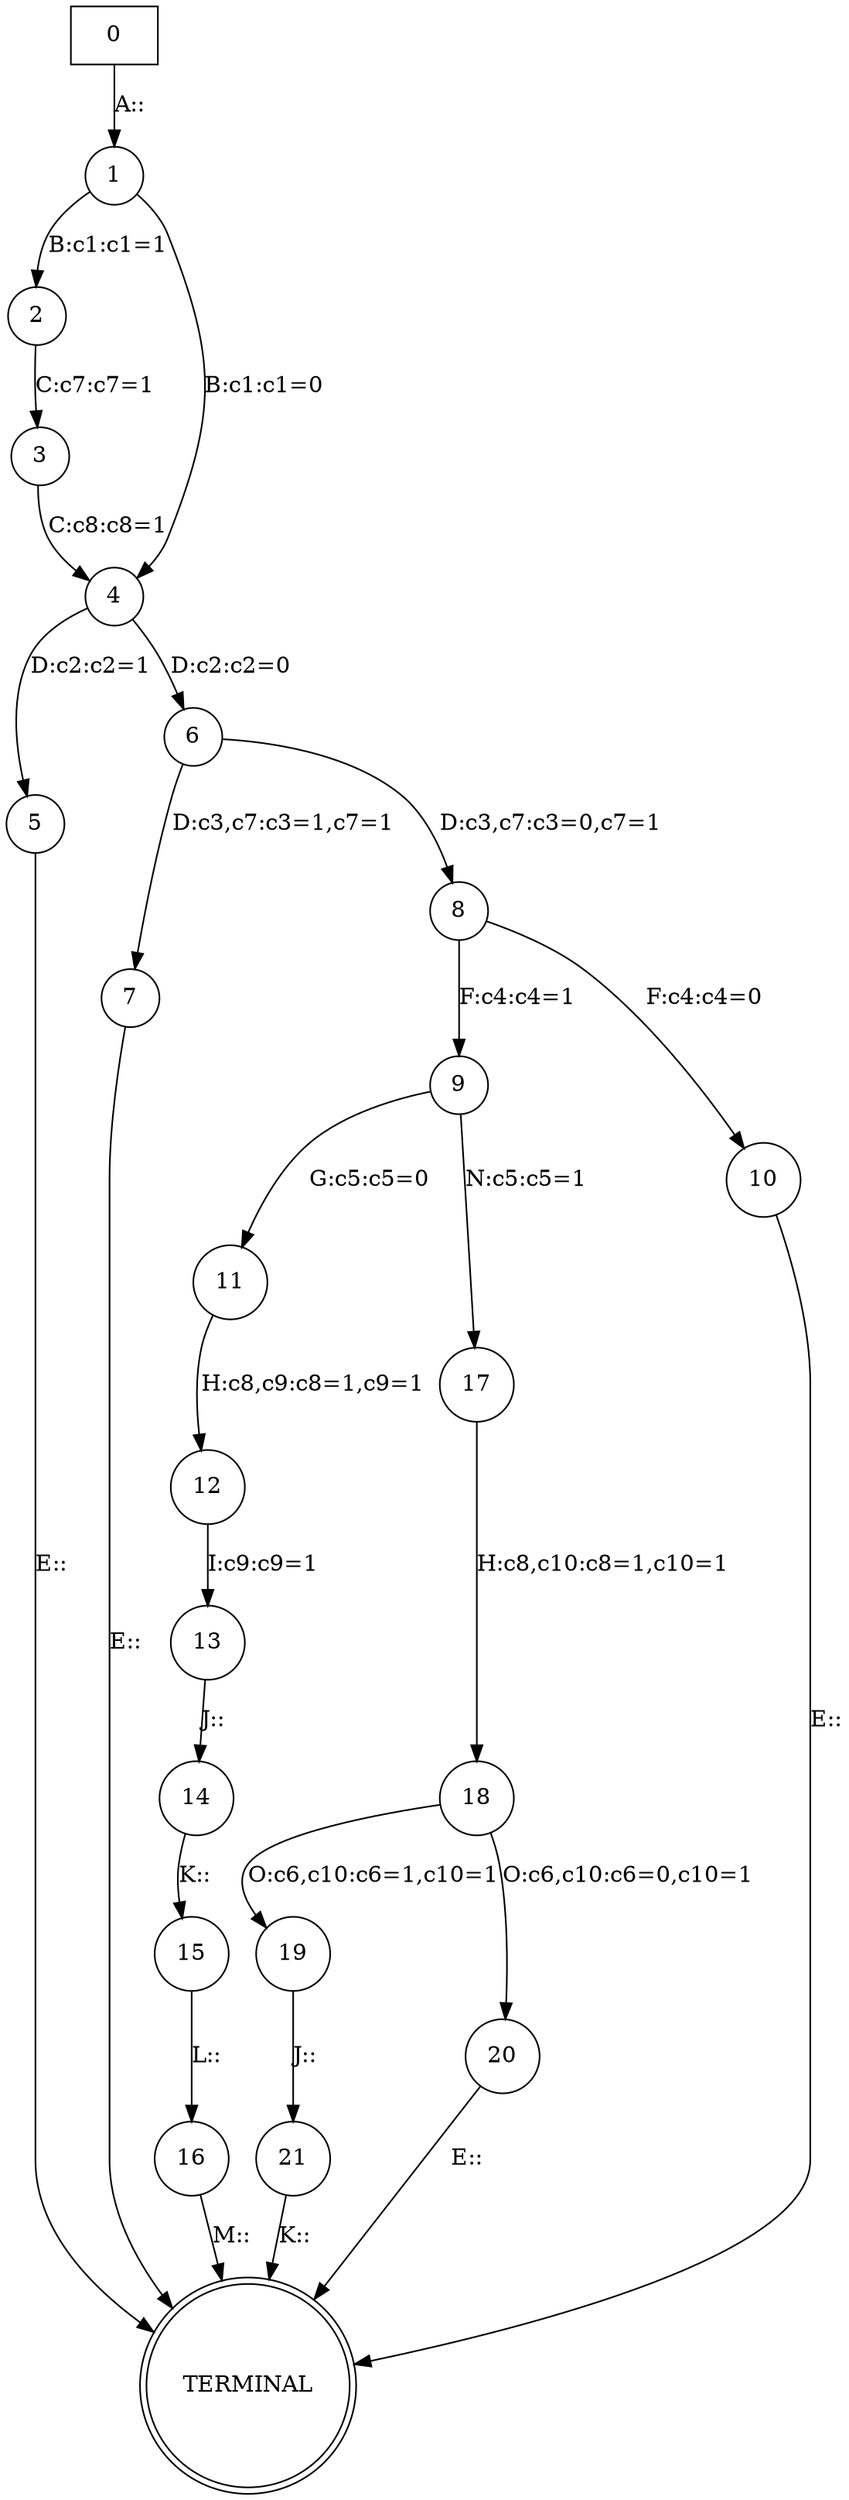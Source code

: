 strict digraph  {
0 [label=0, shape=box];
1 [label=1, shape=circle];
2 [label=2, shape=circle];
3 [label=3, shape=circle];
4 [label=4, shape=circle];
5 [label=5, shape=circle];
6 [label=6, shape=circle];
7 [label=7, shape=circle];
8 [label=8, shape=circle];
9 [label=9, shape=circle];
10 [label=10, shape=circle];
11 [label=11, shape=circle];
12 [label=12, shape=circle];
13 [label=13, shape=circle];
14 [label=14, shape=circle];
15 [label=15, shape=circle];
16 [label=16, shape=circle];
17 [label=17, shape=circle];
18 [label=18, shape=circle];
19 [label=19, shape=circle];
20 [label=20, shape=circle];
21 [label=21, shape=circle];
TERMINAL [label=TERMINAL, shape=doublecircle];
0 -> 1  [label="A::", transition_probability="1"];
1 -> 2  [label="B:c1:c1=1", transition_probability="1/2"];
1 -> 4  [label="B:c1:c1=0", transition_probability="1/2"];
2 -> 3  [label="C:c7:c7=1", transition_probability="1"];
3 -> 4  [label="C:c8:c8=1", transition_probability="1"];
4 -> 5  [label="D:c2:c2=1", transition_probability="1/2"];
4 -> 6  [label="D:c2:c2=0", transition_probability="1/2"];
5 -> TERMINAL  [label="E::", transition_probability="1"];
6 -> 7  [label="D:c3,c7:c3=1,c7=1", transition_probability="1/2"];
6 -> 8  [label="D:c3,c7:c3=0,c7=1", transition_probability="1/2"];
7 -> TERMINAL  [label="E::", transition_probability="1"];
8 -> 9  [label="F:c4:c4=1", transition_probability="1/2"];
8 -> 10  [label="F:c4:c4=0", transition_probability="1/2"];
9 -> 11  [label="G:c5:c5=0", transition_probability="1/2"];
9 -> 17  [label="N:c5:c5=1", transition_probability="1/2"];
10 -> TERMINAL  [label="E::", transition_probability="1"];
11 -> 12  [label="H:c8,c9:c8=1,c9=1", transition_probability="1"];
12 -> 13  [label="I:c9:c9=1", transition_probability="1"];
13 -> 14  [label="J::", transition_probability="1"];
14 -> 15  [label="K::", transition_probability="1"];
15 -> 16  [label="L::", transition_probability="1"];
16 -> TERMINAL  [label="M::", transition_probability="1"];
17 -> 18  [label="H:c8,c10:c8=1,c10=1", transition_probability="1"];
18 -> 19  [label="O:c6,c10:c6=1,c10=1", transition_probability="1/2"];
18 -> 20  [label="O:c6,c10:c6=0,c10=1", transition_probability="1/2"];
19 -> 21  [label="J::", transition_probability="1"];
20 -> TERMINAL  [label="E::", transition_probability="1"];
21 -> TERMINAL  [label="K::", transition_probability="1"];
}
